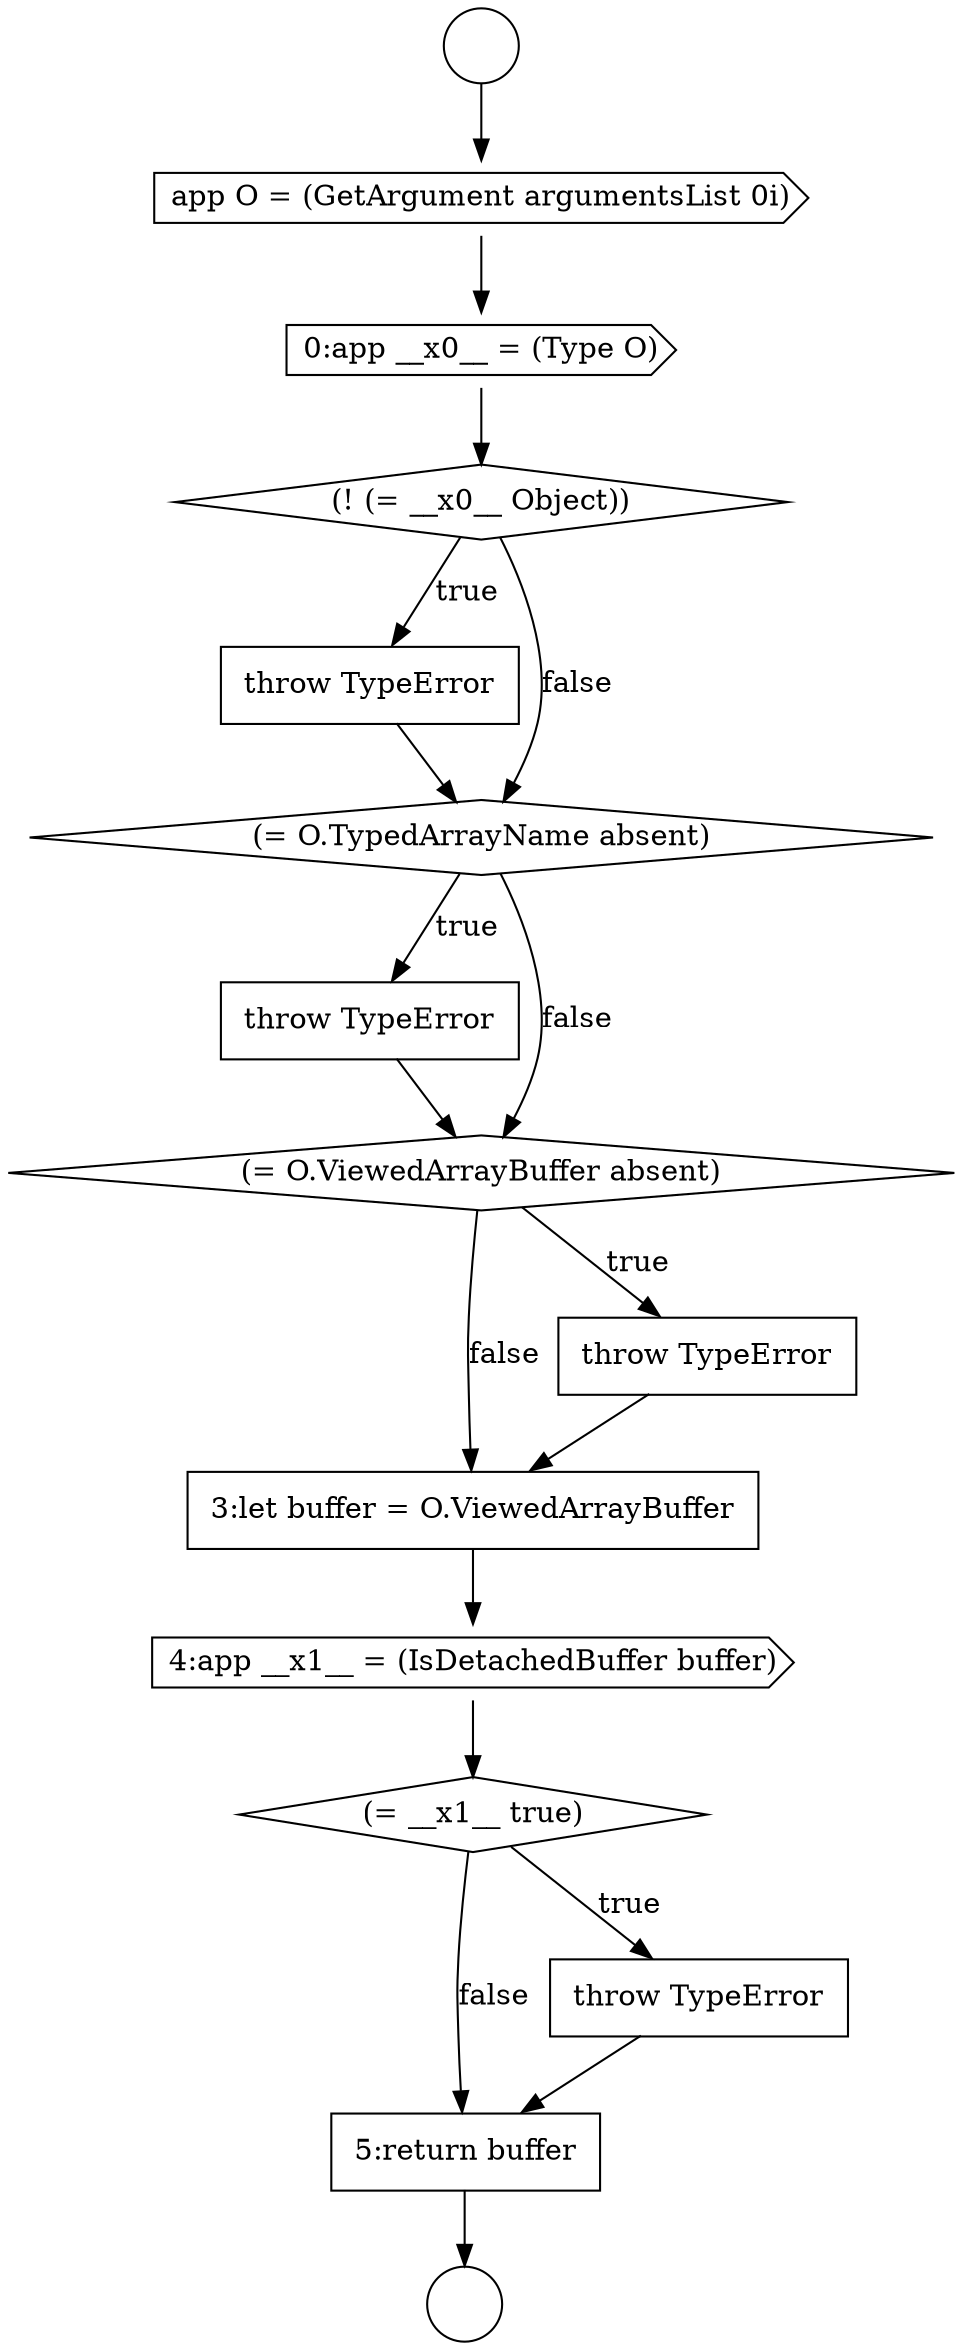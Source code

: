 digraph {
  node14538 [shape=circle label=" " color="black" fillcolor="white" style=filled]
  node14542 [shape=none, margin=0, label=<<font color="black">
    <table border="0" cellborder="1" cellspacing="0" cellpadding="10">
      <tr><td align="left">throw TypeError</td></tr>
    </table>
  </font>> color="black" fillcolor="white" style=filled]
  node14547 [shape=none, margin=0, label=<<font color="black">
    <table border="0" cellborder="1" cellspacing="0" cellpadding="10">
      <tr><td align="left">3:let buffer = O.ViewedArrayBuffer</td></tr>
    </table>
  </font>> color="black" fillcolor="white" style=filled]
  node14537 [shape=circle label=" " color="black" fillcolor="white" style=filled]
  node14541 [shape=diamond, label=<<font color="black">(! (= __x0__ Object))</font>> color="black" fillcolor="white" style=filled]
  node14548 [shape=cds, label=<<font color="black">4:app __x1__ = (IsDetachedBuffer buffer)</font>> color="black" fillcolor="white" style=filled]
  node14544 [shape=none, margin=0, label=<<font color="black">
    <table border="0" cellborder="1" cellspacing="0" cellpadding="10">
      <tr><td align="left">throw TypeError</td></tr>
    </table>
  </font>> color="black" fillcolor="white" style=filled]
  node14549 [shape=diamond, label=<<font color="black">(= __x1__ true)</font>> color="black" fillcolor="white" style=filled]
  node14540 [shape=cds, label=<<font color="black">0:app __x0__ = (Type O)</font>> color="black" fillcolor="white" style=filled]
  node14543 [shape=diamond, label=<<font color="black">(= O.TypedArrayName absent)</font>> color="black" fillcolor="white" style=filled]
  node14539 [shape=cds, label=<<font color="black">app O = (GetArgument argumentsList 0i)</font>> color="black" fillcolor="white" style=filled]
  node14551 [shape=none, margin=0, label=<<font color="black">
    <table border="0" cellborder="1" cellspacing="0" cellpadding="10">
      <tr><td align="left">5:return buffer</td></tr>
    </table>
  </font>> color="black" fillcolor="white" style=filled]
  node14546 [shape=none, margin=0, label=<<font color="black">
    <table border="0" cellborder="1" cellspacing="0" cellpadding="10">
      <tr><td align="left">throw TypeError</td></tr>
    </table>
  </font>> color="black" fillcolor="white" style=filled]
  node14550 [shape=none, margin=0, label=<<font color="black">
    <table border="0" cellborder="1" cellspacing="0" cellpadding="10">
      <tr><td align="left">throw TypeError</td></tr>
    </table>
  </font>> color="black" fillcolor="white" style=filled]
  node14545 [shape=diamond, label=<<font color="black">(= O.ViewedArrayBuffer absent)</font>> color="black" fillcolor="white" style=filled]
  node14539 -> node14540 [ color="black"]
  node14548 -> node14549 [ color="black"]
  node14546 -> node14547 [ color="black"]
  node14541 -> node14542 [label=<<font color="black">true</font>> color="black"]
  node14541 -> node14543 [label=<<font color="black">false</font>> color="black"]
  node14551 -> node14538 [ color="black"]
  node14545 -> node14546 [label=<<font color="black">true</font>> color="black"]
  node14545 -> node14547 [label=<<font color="black">false</font>> color="black"]
  node14544 -> node14545 [ color="black"]
  node14549 -> node14550 [label=<<font color="black">true</font>> color="black"]
  node14549 -> node14551 [label=<<font color="black">false</font>> color="black"]
  node14542 -> node14543 [ color="black"]
  node14537 -> node14539 [ color="black"]
  node14550 -> node14551 [ color="black"]
  node14547 -> node14548 [ color="black"]
  node14540 -> node14541 [ color="black"]
  node14543 -> node14544 [label=<<font color="black">true</font>> color="black"]
  node14543 -> node14545 [label=<<font color="black">false</font>> color="black"]
}
